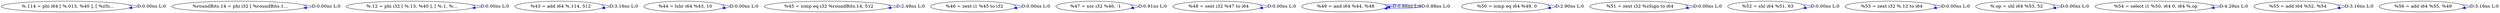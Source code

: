digraph {
Node0x3464020[label="  %.114 = phi i64 [ %.013, %40 ], [ %zSi..."];
Node0x3464020 -> Node0x3464020[label="D:0.00ns L:0",color=blue];
Node0x3464100[label="  %roundBits.14 = phi i32 [ %roundBits.1..."];
Node0x3464100 -> Node0x3464100[label="D:0.00ns L:0",color=blue];
Node0x34641e0[label="  %.12 = phi i32 [ %.13, %40 ], [ %.1, %..."];
Node0x34641e0 -> Node0x34641e0[label="D:0.00ns L:0",color=blue];
Node0x34642c0[label="  %43 = add i64 %.114, 512"];
Node0x34642c0 -> Node0x34642c0[label="D:3.16ns L:0",color=blue];
Node0x34643e0[label="  %44 = lshr i64 %43, 10"];
Node0x34643e0 -> Node0x34643e0[label="D:0.00ns L:0",color=blue];
Node0x34644c0[label="  %45 = icmp eq i32 %roundBits.14, 512"];
Node0x34644c0 -> Node0x34644c0[label="D:2.49ns L:0",color=blue];
Node0x34645d0[label="  %46 = zext i1 %45 to i32"];
Node0x34645d0 -> Node0x34645d0[label="D:0.00ns L:0",color=blue];
Node0x34646b0[label="  %47 = xor i32 %46, -1"];
Node0x34646b0 -> Node0x34646b0[label="D:0.91ns L:0",color=blue];
Node0x3464790[label="  %48 = sext i32 %47 to i64"];
Node0x3464790 -> Node0x3464790[label="D:0.00ns L:0",color=blue];
Node0x3464870[label="  %49 = and i64 %44, %48"];
Node0x3464870 -> Node0x3464870[label="D:0.88ns L:0",color=blue];
Node0x3464870 -> Node0x3464870[label="D:0.88ns L:0",color=blue];
Node0x3464950[label="  %50 = icmp eq i64 %49, 0"];
Node0x3464950 -> Node0x3464950[label="D:2.90ns L:0",color=blue];
Node0x3464a30[label="  %51 = zext i32 %zSign to i64"];
Node0x3464a30 -> Node0x3464a30[label="D:0.00ns L:0",color=blue];
Node0x3464b10[label="  %52 = shl i64 %51, 63"];
Node0x3464b10 -> Node0x3464b10[label="D:0.00ns L:0",color=blue];
Node0x3464bf0[label="  %53 = zext i32 %.12 to i64"];
Node0x3464bf0 -> Node0x3464bf0[label="D:0.00ns L:0",color=blue];
Node0x3464cd0[label="  %.op = shl i64 %53, 52"];
Node0x3464cd0 -> Node0x3464cd0[label="D:0.00ns L:0",color=blue];
Node0x3464db0[label="  %54 = select i1 %50, i64 0, i64 %.op"];
Node0x3464db0 -> Node0x3464db0[label="D:4.29ns L:0",color=blue];
Node0x3464ec0[label="  %55 = add i64 %52, %54"];
Node0x3464ec0 -> Node0x3464ec0[label="D:3.16ns L:0",color=blue];
Node0x3464fa0[label="  %56 = add i64 %55, %49"];
Node0x3464fa0 -> Node0x3464fa0[label="D:3.16ns L:0",color=blue];
}
